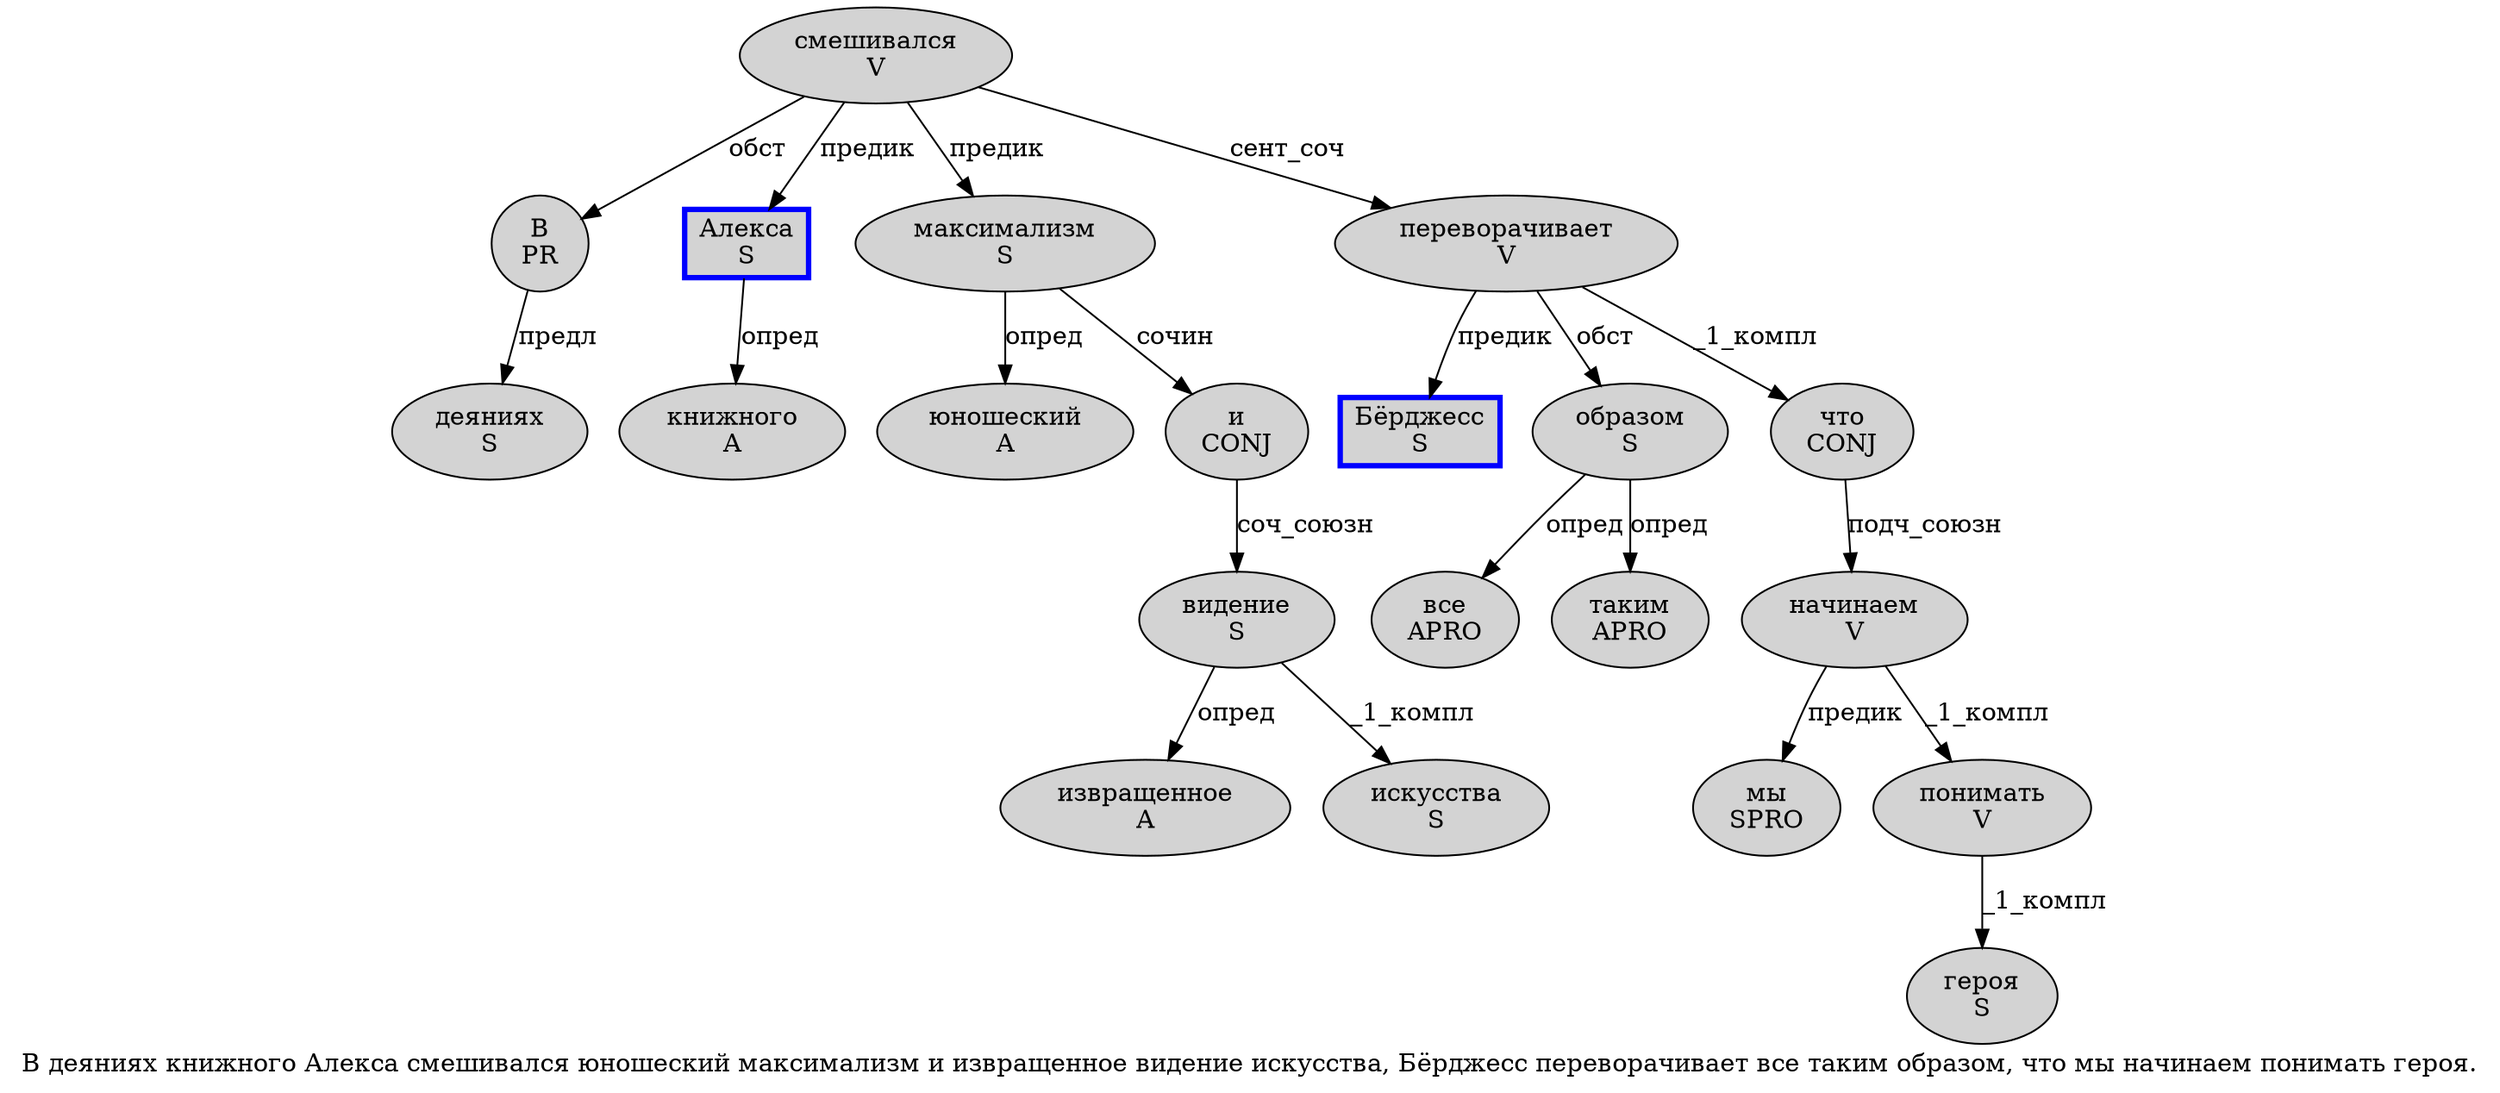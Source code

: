 digraph SENTENCE_3859 {
	graph [label="В деяниях книжного Алекса смешивался юношеский максимализм и извращенное видение искусства, Бёрджесс переворачивает все таким образом, что мы начинаем понимать героя."]
	node [style=filled]
		0 [label="В
PR" color="" fillcolor=lightgray penwidth=1 shape=ellipse]
		1 [label="деяниях
S" color="" fillcolor=lightgray penwidth=1 shape=ellipse]
		2 [label="книжного
A" color="" fillcolor=lightgray penwidth=1 shape=ellipse]
		3 [label="Алекса
S" color=blue fillcolor=lightgray penwidth=3 shape=box]
		4 [label="смешивался
V" color="" fillcolor=lightgray penwidth=1 shape=ellipse]
		5 [label="юношеский
A" color="" fillcolor=lightgray penwidth=1 shape=ellipse]
		6 [label="максимализм
S" color="" fillcolor=lightgray penwidth=1 shape=ellipse]
		7 [label="и
CONJ" color="" fillcolor=lightgray penwidth=1 shape=ellipse]
		8 [label="извращенное
A" color="" fillcolor=lightgray penwidth=1 shape=ellipse]
		9 [label="видение
S" color="" fillcolor=lightgray penwidth=1 shape=ellipse]
		10 [label="искусства
S" color="" fillcolor=lightgray penwidth=1 shape=ellipse]
		12 [label="Бёрджесс
S" color=blue fillcolor=lightgray penwidth=3 shape=box]
		13 [label="переворачивает
V" color="" fillcolor=lightgray penwidth=1 shape=ellipse]
		14 [label="все
APRO" color="" fillcolor=lightgray penwidth=1 shape=ellipse]
		15 [label="таким
APRO" color="" fillcolor=lightgray penwidth=1 shape=ellipse]
		16 [label="образом
S" color="" fillcolor=lightgray penwidth=1 shape=ellipse]
		18 [label="что
CONJ" color="" fillcolor=lightgray penwidth=1 shape=ellipse]
		19 [label="мы
SPRO" color="" fillcolor=lightgray penwidth=1 shape=ellipse]
		20 [label="начинаем
V" color="" fillcolor=lightgray penwidth=1 shape=ellipse]
		21 [label="понимать
V" color="" fillcolor=lightgray penwidth=1 shape=ellipse]
		22 [label="героя
S" color="" fillcolor=lightgray penwidth=1 shape=ellipse]
			20 -> 19 [label="предик"]
			20 -> 21 [label="_1_компл"]
			7 -> 9 [label="соч_союзн"]
			4 -> 0 [label="обст"]
			4 -> 3 [label="предик"]
			4 -> 6 [label="предик"]
			4 -> 13 [label="сент_соч"]
			18 -> 20 [label="подч_союзн"]
			0 -> 1 [label="предл"]
			6 -> 5 [label="опред"]
			6 -> 7 [label="сочин"]
			13 -> 12 [label="предик"]
			13 -> 16 [label="обст"]
			13 -> 18 [label="_1_компл"]
			9 -> 8 [label="опред"]
			9 -> 10 [label="_1_компл"]
			3 -> 2 [label="опред"]
			21 -> 22 [label="_1_компл"]
			16 -> 14 [label="опред"]
			16 -> 15 [label="опред"]
}